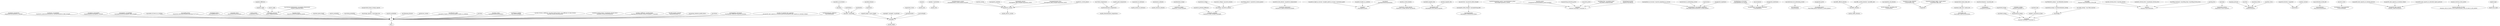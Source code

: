 digraph quantities {one->dim_1;isq_length->isq_dim_length;isq_mass->isq_dim_mass;isq_time->isq_dim_time;isq_electric_current->isq_dim_electric_current;isq_thermodynamic_temperature->isq_dim_thermodynamic_temperature;isq_amount_of_substance->isq_dim_amount_of_substance;isq_luminous_intensity->isq_dim_luminous_intensity;isq_elementary_charge->isq_electric_charge;isq_electric_potential_difference->isq_electric_potential;isq_voltage->isq_electric_potential;isq_induced_voltage->isq_voltage;isq_electric_flux_density->isq_electric_polarization;isq_speed_of_light_in_vacuum->isq_speed;isq_relative_permittivity->one;isq_electric_susceptibility->one;isq_displacement_current->isq_electric_current;isq_total_current->isq_electric_current;isq_total_current_density->isq_electric_current_density;isq_linked_magnetic_flux->isq_magnetic_flux;isq_total_magnetic_flux->isq_magnetic_flux;isq_magnetic_field_strength->isq_magnetization;isq_relative_permeability->one;isq_magnetic_susceptibility->one;isq_coercivity->isq_magnetic_field_strength;isq_source_voltage->isq_voltage;isq_magnetic_potential->isq_electric_current;isq_magnetic_tension->isq_electric_current;isq_magnetomotive_force->isq_electric_current;isq_number_of_turns_in_a_winding->one;isq_coupling_factor->one;isq_leakage_factor->one;isq_electromagnetism_power->isq_power;isq_phase_difference->isq_phase_angle;isq_electric_current_phasor->isq_electric_current;isq_voltage_phasor->isq_voltage;isq_impedance_of_vacuum->isq_impedance;isq_resistance_to_alternating_current->isq_impedance;isq_reactance->isq_impedance;isq_apparent_impedance->isq_impedance;isq_admittance_of_vacuum->isq_admittance;isq_conductance_for_alternating_current->isq_conductance;isq_susceptance->isq_admittance;isq_apparent_admittance->isq_admittance;isq_quality_factor->one;isq_loss_factor->one;isq_loss_angle->isq_angular_measure;isq_active_power->isq_power;isq_apparent_power->isq_complex_power;isq_power_factor->one;isq_traffic_intensity->isq_dim_traffic_intensity;isq_traffic_offered_intensity->isq_traffic_intensity;isq_traffic_carried_intensity->isq_traffic_intensity;isq_mean_queue_length->one;isq_loss_probability->one;isq_waiting_probability->one;isq_completed_call_intensity->isq_call_intensity;isq_storage_capacity->one;isq_equivalent_binary_storage_capacity->isq_storage_capacity;isq_period_of_data_elements->isq_period;isq_binary_digit_rate->isq_transfer_rate;isq_period_of_binary_digits->isq_period;isq_equivalent_binary_digit_rate->isq_binary_digit_rate;isq_quantizing_distortion_power->isq_power;isq_carrier_power->isq_power;isq_error_probability->one;isq_Hamming_distance->one;isq_clock_frequency->isq_frequency;isq_decision_content->one;isq_speed_of_light_in_a_medium->isq_speed;isq_refractive_index->one;isq_radiant_energy->isq_energy;isq_radiant_flux->isq_power;isq_weight->isq_force;isq_static_friction_force->isq_force;isq_kinetic_friction_force->isq_force;isq_rolling_resistance->isq_force;isq_drag_force->isq_force;isq_torque->isq_moment_of_force;isq_gauge_pressure->isq_pressure;isq_stress->isq_pressure;isq_normal_stress->isq_pressure;isq_shear_stress->isq_pressure;isq_strain->one;isq_shear_strain->one;isq_Poisson_number->one;isq_static_friction_coefficient->one;isq_kinetic_friction_factor->one;isq_drag_coefficient->one;isq_mechanical_power->isq_power;isq_mechanical_energy->isq_energy;isq_potential_energy->isq_mechanical_energy;isq_kinetic_energy->isq_mechanical_energy;isq_width->isq_length;isq_radius->isq_width;isq_path_length->isq_length;isq_angular_measure->one;isq_solid_angular_measure->one;isq_period_duration->isq_duration;isq_ionizing_radiation_quality_factor->one;isq_height->isq_length;isq_thickness->isq_width;isq_diameter->isq_width;isq_distance->isq_path_length;isq_radial_distance->isq_distance;isq_displacement->isq_length;isq_position_vector->isq_displacement;isq_radius_of_curvature->isq_radius;isq_rotational_displacement->isq_angular_measure;isq_phase_angle->isq_angular_measure;isq_velocity->isq_speed;isq_acceleration_of_free_fall->isq_acceleration;isq_time_constant->isq_duration;isq_rotation->one;isq_wavelength->isq_length;isq_wave_vector->isq_repetency;isq_logarithmic_decrement->one;isq_Celsius_temperature->isq_thermodynamic_temperature;isq_heat->isq_energy;isq_latent_heat->isq_heat;isq_specific_heat_capacity_at_constant_pressure->isq_specific_heat_capacity;isq_specific_heat_capacity_at_constant_volume->isq_specific_heat_capacity;isq_specific_heat_capacity_at_saturated_vapour_pressure->isq_specific_heat_capacity;isq_ratio_of_specific_heat_capacities->one;isq_enthalpy->isq_energy;isq_internal_energy->isq_enthalpy;isq_Helmholtz_energy->isq_internal_energy;isq_Gibbs_energy->isq_enthalpy;isq_thermodynamic_efficiency->one;isq_mass_fraction_of_dry_matter->isq_mass_fraction_of_water;isq_dew_point_temperature->isq_thermodynamic_temperature;angular_angle->angular_dim_angle;one [label="1"];isq_length [label="isq:length"];isq_mass [label="isq:mass"];isq_time [label="isq:time / isq:duration"];isq_electric_current [label="isq:electric_current"];isq_thermodynamic_temperature [label="isq:thermodynamic_temperature"];isq_amount_of_substance [label="isq:amount_of_substance"];isq_luminous_intensity [label="isq:luminous_intensity"];isq_elementary_charge [label="isq:elementary_charge"];isq_electric_potential_difference [label="isq:electric_potential_difference"];isq_voltage [label="isq:voltage / isq:electric_tension"];isq_induced_voltage [label="isq:induced_voltage"];isq_electric_flux_density [label="isq:electric_flux_density / isq:electric_displacement"];isq_speed_of_light_in_vacuum [label="isq:speed_of_light_in_vacuum / isq:light_speed_in_vacuum / isq:luminal_speed"];isq_relative_permittivity [label="isq:relative_permittivity
(isq:permittivity/isq:electric_constant)"];isq_electric_susceptibility [label="isq:electric_susceptibility
(isq:electric_polarization/isq:electric_constant/isq:electric_field_strength)"];isq_displacement_current [label="isq:displacement_current
(isq:displacement_current_density*isq:area)"];isq_total_current [label="isq:total_current"];isq_total_current_density [label="isq:total_current_density"];isq_linked_magnetic_flux [label="isq:linked_magnetic_flux"];isq_total_magnetic_flux [label="isq:total_magnetic_flux"];isq_magnetic_field_strength [label="isq:magnetic_field_strength / isq:magnetizing_field"];isq_relative_permeability [label="isq:relative_permeability
(isq:permeability/isq:magnetic_constant)"];isq_magnetic_susceptibility [label="isq:magnetic_susceptibility
(isq:magnetization/isq:magnetic_field_strength)"];isq_coercivity [label="isq:coercivity / isq:coercive_field_strength"];isq_source_voltage [label="isq:source_voltage / isq:source_tension"];isq_magnetic_potential [label="isq:magnetic_potential"];isq_magnetic_tension [label="isq:magnetic_tension
(isq:magnetic_field_strength*isq:position_vector)"];isq_magnetomotive_force [label="isq:magnetomotive_force
(isq:magnetic_field_strength*isq:position_vector)"];isq_number_of_turns_in_a_winding [label="isq:number_of_turns_in_a_winding"];isq_coupling_factor [label="isq:coupling_factor
(isq:mutual_inductance/(isq:self_inductance**2)**(1/2))"];isq_leakage_factor [label="isq:leakage_factor
(isq:coupling_factor**2)"];isq_electromagnetism_power [label="isq:electromagnetism_power / isq:instantaneous_power
(isq:voltage*isq:electric_current)"];isq_phase_difference [label="isq:phase_difference"];isq_electric_current_phasor [label="isq:electric_current_phasor"];isq_voltage_phasor [label="isq:voltage_phasor / isq:electric_tension_phasor"];isq_impedance_of_vacuum [label="isq:impedance_of_vacuum / isq:wave_impedance_in_vacuum"];isq_resistance_to_alternating_current [label="isq:resistance_to_alternating_current"];isq_reactance [label="isq:reactance"];isq_apparent_impedance [label="isq:apparent_impedance"];isq_admittance_of_vacuum [label="isq:admittance_of_vacuum
(1/isq:impedance_of_vacuum)"];isq_conductance_for_alternating_current [label="isq:conductance_for_alternating_current"];isq_susceptance [label="isq:susceptance"];isq_apparent_admittance [label="isq:apparent_admittance"];isq_quality_factor [label="isq:quality_factor
(isq:reactance/isq:resistance)"];isq_loss_factor [label="isq:loss_factor
(1/isq:quality_factor)"];isq_loss_angle [label="isq:loss_angle"];isq_active_power [label="isq:active_power
(1/isq:period*(isq:instantaneous_power*isq:time))"];isq_apparent_power [label="isq:apparent_power"];isq_power_factor [label="isq:power_factor
(isq:active_power/isq:apparent_power)"];isq_traffic_intensity [label="isq:traffic_intensity"];isq_traffic_offered_intensity [label="isq:traffic_offered_intensity"];isq_traffic_carried_intensity [label="isq:traffic_carried_intensity / isq:traffic_load"];isq_mean_queue_length [label="isq:mean_queue_length"];isq_loss_probability [label="isq:loss_probability"];isq_waiting_probability [label="isq:waiting_probability"];isq_completed_call_intensity [label="isq:completed_call_intensity"];isq_storage_capacity [label="isq:storage_capacity / isq:storage_size"];isq_equivalent_binary_storage_capacity [label="isq:equivalent_binary_storage_capacity"];isq_period_of_data_elements [label="isq:period_of_data_elements
(1/isq:transfer_rate)"];isq_binary_digit_rate [label="isq:binary_digit_rate / isq:bit_rate"];isq_period_of_binary_digits [label="isq:period_of_binary_digits / isq:bit_period
(1/isq:binary_digit_rate)"];isq_equivalent_binary_digit_rate [label="isq:equivalent_binary_digit_rate"];isq_quantizing_distortion_power [label="isq:quantizing_distortion_power"];isq_carrier_power [label="isq:carrier_power"];isq_error_probability [label="isq:error_probability"];isq_Hamming_distance [label="isq:'Hamming_distance'"];isq_clock_frequency [label="isq:clock_frequency / isq:clock_rate"];isq_decision_content [label="isq:decision_content"];isq_speed_of_light_in_a_medium [label="isq:speed_of_light_in_a_medium"];isq_refractive_index [label="isq:refractive_index
(isq:speed_of_light_in_vacuum/isq:speed_of_light_in_a_medium)"];isq_radiant_energy [label="isq:radiant_energy"];isq_radiant_flux [label="isq:radiant_flux / isq:radiant_power
(isq:radiant_energy/isq:time)"];isq_weight [label="isq:weight
(isq:mass*isq:acceleration_of_free_fall)"];isq_static_friction_force [label="isq:static_friction_force / isq:static_friction"];isq_kinetic_friction_force [label="isq:kinetic_friction_force / isq:dynamic_friction_force"];isq_rolling_resistance [label="isq:rolling_resistance / isq:rolling_drag / isq:rolling_friction_force"];isq_drag_force [label="isq:drag_force"];isq_torque [label="isq:torque"];isq_gauge_pressure [label="isq:gauge_pressure"];isq_stress [label="isq:stress"];isq_normal_stress [label="isq:normal_stress"];isq_shear_stress [label="isq:shear_stress"];isq_strain [label="isq:strain"];isq_shear_strain [label="isq:shear_strain
(isq:displacement/isq:thickness)"];isq_Poisson_number [label="isq:'Poisson_number'
(isq:width/isq:length)"];isq_static_friction_coefficient [label="isq:static_friction_coefficient / isq:static_friction_factor / isq:coefficient_of_static_friction
(isq:static_friction_force/isq:force)"];isq_kinetic_friction_factor [label="isq:kinetic_friction_factor / isq:dynamic_friction_factor
(isq:kinetic_friction_force/isq:force)"];isq_drag_coefficient [label="isq:drag_coefficient / isq:drag_factor
(isq:drag_force/(isq:mass_density*isq:speed**2*isq:area))"];isq_mechanical_power [label="isq:mechanical_power
(isq:force*isq:velocity)"];isq_mechanical_energy [label="isq:mechanical_energy"];isq_potential_energy [label="isq:potential_energy"];isq_kinetic_energy [label="isq:kinetic_energy
(isq:mass*isq:speed**2)"];isq_width [label="isq:width / isq:breadth"];isq_radius [label="isq:radius"];isq_path_length [label="isq:path_length / isq:arc_length"];isq_angular_measure [label="isq:angular_measure
(isq:arc_length/isq:radius)"];isq_solid_angular_measure [label="isq:solid_angular_measure
(isq:area/isq:radius**2)"];isq_period_duration [label="isq:period_duration / isq:period"];isq_ionizing_radiation_quality_factor [label="isq:ionizing_radiation_quality_factor"];isq_height [label="isq:height / isq:depth / isq:altitude"];isq_thickness [label="isq:thickness"];isq_diameter [label="isq:diameter"];isq_distance [label="isq:distance"];isq_radial_distance [label="isq:radial_distance"];isq_displacement [label="isq:displacement"];isq_position_vector [label="isq:position_vector"];isq_radius_of_curvature [label="isq:radius_of_curvature"];isq_rotational_displacement [label="isq:rotational_displacement / isq:angular_displacement
(isq:path_length/isq:radius)"];isq_phase_angle [label="isq:phase_angle"];isq_velocity [label="isq:velocity
(isq:displacement/isq:duration)"];isq_acceleration_of_free_fall [label="isq:acceleration_of_free_fall"];isq_time_constant [label="isq:time_constant"];isq_rotation [label="isq:rotation"];isq_wavelength [label="isq:wavelength"];isq_wave_vector [label="isq:wave_vector"];isq_logarithmic_decrement [label="isq:logarithmic_decrement
(isq:damping_coefficient*isq:period_duration)"];isq_Celsius_temperature [label="isq:'Celsius_temperature'"];isq_heat [label="isq:heat / isq:amount_of_heat"];isq_latent_heat [label="isq:latent_heat"];isq_specific_heat_capacity_at_constant_pressure [label="isq:specific_heat_capacity_at_constant_pressure"];isq_specific_heat_capacity_at_constant_volume [label="isq:specific_heat_capacity_at_constant_volume"];isq_specific_heat_capacity_at_saturated_vapour_pressure [label="isq:specific_heat_capacity_at_saturated_vapour_pressure"];isq_ratio_of_specific_heat_capacities [label="isq:ratio_of_specific_heat_capacities
(isq:specific_heat_capacity_at_constant_pressure/isq:specific_heat_capacity_at_constant_volume)"];isq_enthalpy [label="isq:enthalpy"];isq_internal_energy [label="isq:internal_energy / isq:thermodynamic_energy"];isq_Helmholtz_energy [label="isq:'Helmholtz_energy' / isq:'Helmholtz_function'"];isq_Gibbs_energy [label="isq:'Gibbs_energy' / isq:'Gibbs_function'"];isq_thermodynamic_efficiency [label="isq:thermodynamic_efficiency
(isq:work/isq:heat)"];isq_mass_fraction_of_dry_matter [label="isq:mass_fraction_of_dry_matter"];isq_dew_point_temperature [label="isq:dew_point_temperature"];angular_angle [label="angular:angle"];dim_1 [label="dim_1"];isq_dim_length [label="isq:dim_length"];isq_dim_mass [label="isq:dim_mass"];isq_dim_time [label="isq:dim_time"];isq_dim_electric_current [label="isq:dim_electric_current"];isq_dim_thermodynamic_temperature [label="isq:dim_thermodynamic_temperature"];isq_dim_amount_of_substance [label="isq:dim_amount_of_substance"];isq_dim_luminous_intensity [label="isq:dim_luminous_intensity"];isq_electric_charge [label="isq:electric_charge
(isq:electric_current*isq:time)"];isq_electric_potential [label="isq:electric_potential
(isq:electric_field_strength*isq:length)"];isq_electric_potential [label="isq:electric_potential
(isq:electric_field_strength*isq:length)"];isq_voltage [label="isq:voltage / isq:electric_tension"];isq_electric_polarization [label="isq:electric_polarization
(isq:electric_dipole_moment/isq:volume)"];isq_speed [label="isq:speed
(isq:length/isq:time)"];one [label="1"];one [label="1"];isq_electric_current [label="isq:electric_current"];isq_electric_current [label="isq:electric_current"];isq_electric_current_density [label="isq:electric_current_density
(isq:electric_charge_density*isq:velocity)"];isq_magnetic_flux [label="isq:magnetic_flux
(isq:magnetic_flux_density*isq:area)"];isq_magnetic_flux [label="isq:magnetic_flux
(isq:magnetic_flux_density*isq:area)"];isq_magnetization [label="isq:magnetization
(isq:magnetic_moment/isq:volume)"];one [label="1"];one [label="1"];isq_magnetic_field_strength [label="isq:magnetic_field_strength / isq:magnetizing_field"];isq_voltage [label="isq:voltage / isq:electric_tension"];isq_electric_current [label="isq:electric_current"];isq_electric_current [label="isq:electric_current"];isq_electric_current [label="isq:electric_current"];one [label="1"];one [label="1"];one [label="1"];isq_power [label="isq:power
(isq:mass*isq:length**2/isq:time**3)"];isq_phase_angle [label="isq:phase_angle"];isq_electric_current [label="isq:electric_current"];isq_voltage [label="isq:voltage / isq:electric_tension"];isq_impedance [label="isq:impedance / isq:complex_impedance
(isq:voltage_phasor/isq:electric_current_phasor)"];isq_impedance [label="isq:impedance / isq:complex_impedance
(isq:voltage_phasor/isq:electric_current_phasor)"];isq_impedance [label="isq:impedance / isq:complex_impedance
(isq:voltage_phasor/isq:electric_current_phasor)"];isq_impedance [label="isq:impedance / isq:complex_impedance
(isq:voltage_phasor/isq:electric_current_phasor)"];isq_admittance [label="isq:admittance / isq:complex_admittance
(1/isq:impedance)"];isq_conductance [label="isq:conductance
(1/isq:resistance)"];isq_admittance [label="isq:admittance / isq:complex_admittance
(1/isq:impedance)"];isq_admittance [label="isq:admittance / isq:complex_admittance
(1/isq:impedance)"];one [label="1"];one [label="1"];isq_angular_measure [label="isq:angular_measure
(isq:arc_length/isq:radius)"];isq_power [label="isq:power
(isq:mass*isq:length**2/isq:time**3)"];isq_complex_power [label="isq:complex_power
(isq:voltage_phasor*isq:electric_current_phasor)"];one [label="1"];isq_dim_traffic_intensity [label="isq:dim_traffic_intensity"];isq_traffic_intensity [label="isq:traffic_intensity"];isq_traffic_intensity [label="isq:traffic_intensity"];one [label="1"];one [label="1"];one [label="1"];isq_call_intensity [label="isq:call_intensity / isq:calling_rate
(1/isq:duration)"];one [label="1"];isq_storage_capacity [label="isq:storage_capacity / isq:storage_size"];isq_period [label="isq:period"];isq_transfer_rate [label="isq:transfer_rate
(isq:storage_capacity/isq:duration)"];isq_period [label="isq:period"];isq_binary_digit_rate [label="isq:binary_digit_rate / isq:bit_rate"];isq_power [label="isq:power
(isq:mass*isq:length**2/isq:time**3)"];isq_power [label="isq:power
(isq:mass*isq:length**2/isq:time**3)"];one [label="1"];one [label="1"];isq_frequency [label="isq:frequency
(1/isq:period_duration)"];one [label="1"];isq_speed [label="isq:speed
(isq:length/isq:time)"];one [label="1"];isq_energy [label="isq:energy
(isq:mass*isq:length**2/isq:time**2)"];isq_power [label="isq:power
(isq:mass*isq:length**2/isq:time**3)"];isq_force [label="isq:force
(isq:mass*isq:acceleration)"];isq_force [label="isq:force
(isq:mass*isq:acceleration)"];isq_force [label="isq:force
(isq:mass*isq:acceleration)"];isq_force [label="isq:force
(isq:mass*isq:acceleration)"];isq_force [label="isq:force
(isq:mass*isq:acceleration)"];isq_moment_of_force [label="isq:moment_of_force
(isq:position_vector*isq:force)"];isq_pressure [label="isq:pressure
(isq:force/isq:area)"];isq_pressure [label="isq:pressure
(isq:force/isq:area)"];isq_pressure [label="isq:pressure
(isq:force/isq:area)"];isq_pressure [label="isq:pressure
(isq:force/isq:area)"];one [label="1"];one [label="1"];one [label="1"];one [label="1"];one [label="1"];one [label="1"];isq_power [label="isq:power
(isq:mass*isq:length**2/isq:time**3)"];isq_energy [label="isq:energy
(isq:mass*isq:length**2/isq:time**2)"];isq_mechanical_energy [label="isq:mechanical_energy"];isq_mechanical_energy [label="isq:mechanical_energy"];isq_length [label="isq:length"];isq_width [label="isq:width / isq:breadth"];isq_length [label="isq:length"];one [label="1"];one [label="1"];isq_duration [label="isq:duration"];one [label="1"];isq_length [label="isq:length"];isq_width [label="isq:width / isq:breadth"];isq_width [label="isq:width / isq:breadth"];isq_path_length [label="isq:path_length / isq:arc_length"];isq_distance [label="isq:distance"];isq_length [label="isq:length"];isq_displacement [label="isq:displacement"];isq_radius [label="isq:radius"];isq_angular_measure [label="isq:angular_measure
(isq:arc_length/isq:radius)"];isq_angular_measure [label="isq:angular_measure
(isq:arc_length/isq:radius)"];isq_speed [label="isq:speed
(isq:length/isq:time)"];isq_acceleration [label="isq:acceleration
(isq:velocity/isq:duration)"];isq_duration [label="isq:duration"];one [label="1"];isq_length [label="isq:length"];isq_repetency [label="isq:repetency / isq:wavenumber
(1/isq:wavelength)"];one [label="1"];isq_thermodynamic_temperature [label="isq:thermodynamic_temperature"];isq_energy [label="isq:energy
(isq:mass*isq:length**2/isq:time**2)"];isq_heat [label="isq:heat / isq:amount_of_heat"];isq_specific_heat_capacity [label="isq:specific_heat_capacity
(isq:heat_capacity/isq:mass)"];isq_specific_heat_capacity [label="isq:specific_heat_capacity
(isq:heat_capacity/isq:mass)"];isq_specific_heat_capacity [label="isq:specific_heat_capacity
(isq:heat_capacity/isq:mass)"];one [label="1"];isq_energy [label="isq:energy
(isq:mass*isq:length**2/isq:time**2)"];isq_enthalpy [label="isq:enthalpy"];isq_internal_energy [label="isq:internal_energy / isq:thermodynamic_energy"];isq_enthalpy [label="isq:enthalpy"];one [label="1"];isq_mass_fraction_of_water [label="isq:mass_fraction_of_water
(isq:mass_ratio_of_water_to_dry_matter/isq:mass_ratio_of_water_to_dry_matter)"];isq_thermodynamic_temperature [label="isq:thermodynamic_temperature"];angular_dim_angle [label="angular:dim_angle"]}